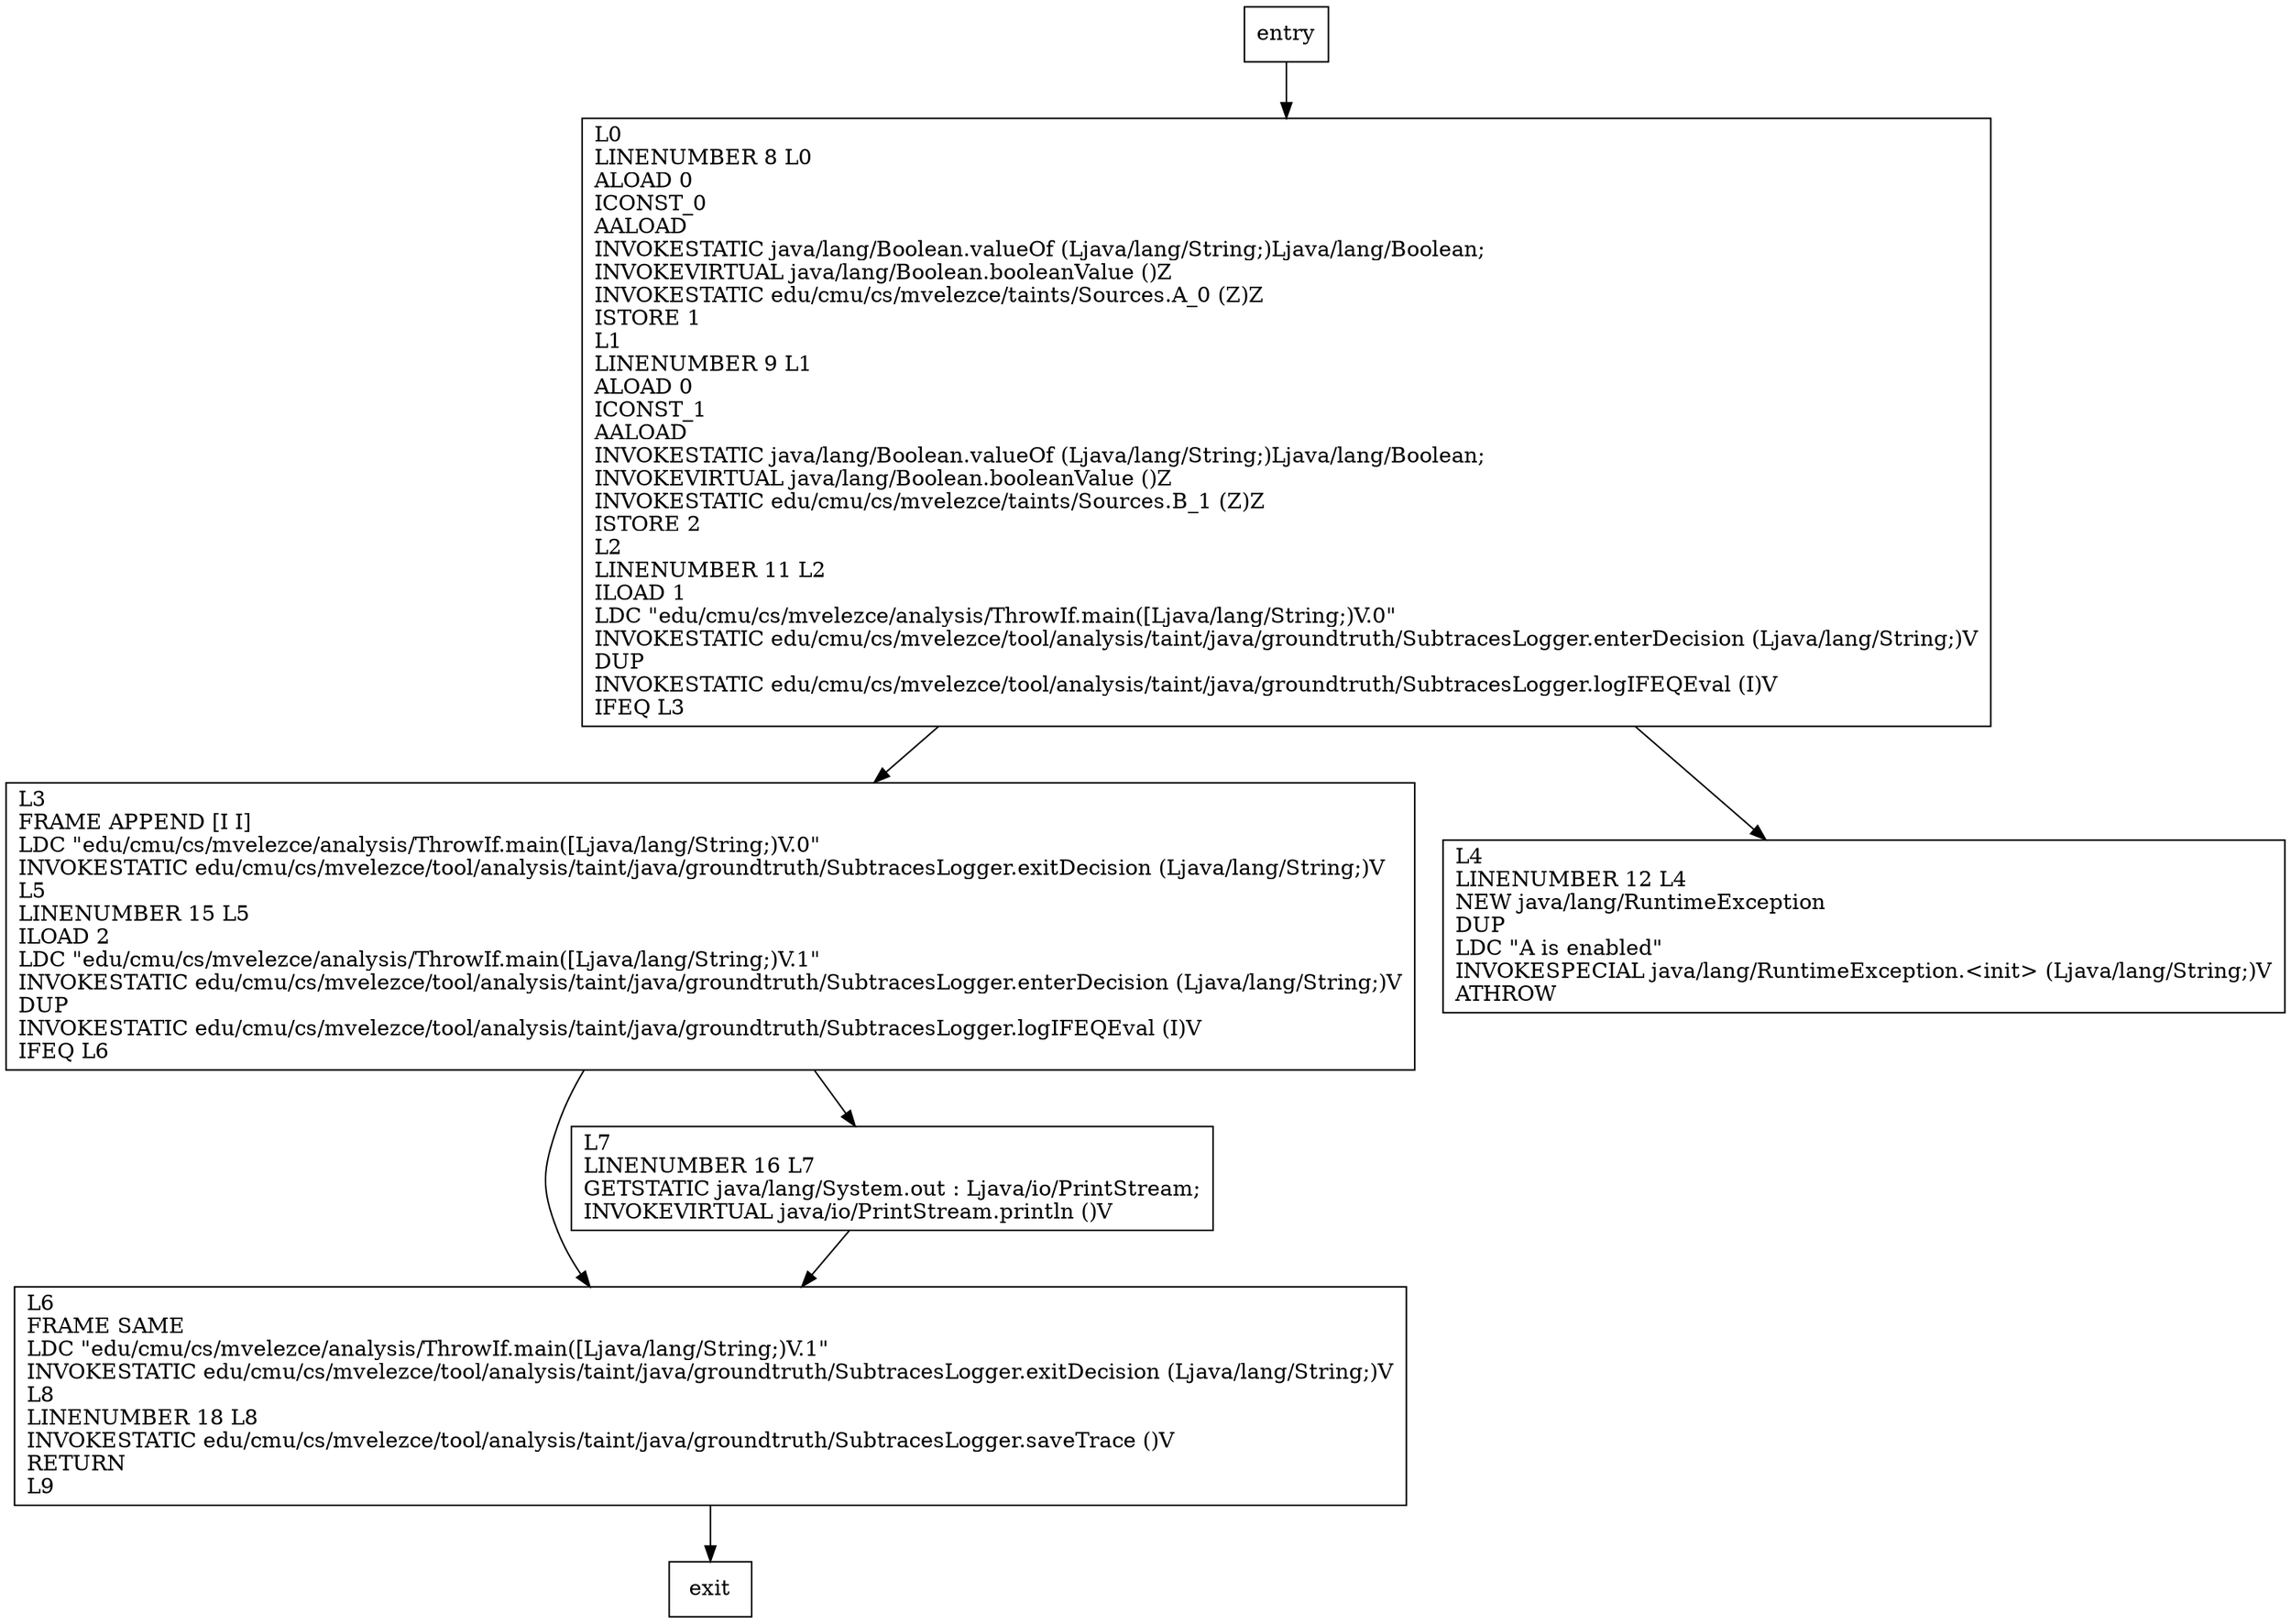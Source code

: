 digraph main {
node [shape=record];
1981418429 [label="L3\lFRAME APPEND [I I]\lLDC \"edu/cmu/cs/mvelezce/analysis/ThrowIf.main([Ljava/lang/String;)V.0\"\lINVOKESTATIC edu/cmu/cs/mvelezce/tool/analysis/taint/java/groundtruth/SubtracesLogger.exitDecision (Ljava/lang/String;)V\lL5\lLINENUMBER 15 L5\lILOAD 2\lLDC \"edu/cmu/cs/mvelezce/analysis/ThrowIf.main([Ljava/lang/String;)V.1\"\lINVOKESTATIC edu/cmu/cs/mvelezce/tool/analysis/taint/java/groundtruth/SubtracesLogger.enterDecision (Ljava/lang/String;)V\lDUP\lINVOKESTATIC edu/cmu/cs/mvelezce/tool/analysis/taint/java/groundtruth/SubtracesLogger.logIFEQEval (I)V\lIFEQ L6\l"];
1872941234 [label="L6\lFRAME SAME\lLDC \"edu/cmu/cs/mvelezce/analysis/ThrowIf.main([Ljava/lang/String;)V.1\"\lINVOKESTATIC edu/cmu/cs/mvelezce/tool/analysis/taint/java/groundtruth/SubtracesLogger.exitDecision (Ljava/lang/String;)V\lL8\lLINENUMBER 18 L8\lINVOKESTATIC edu/cmu/cs/mvelezce/tool/analysis/taint/java/groundtruth/SubtracesLogger.saveTrace ()V\lRETURN\lL9\l"];
1922662433 [label="L0\lLINENUMBER 8 L0\lALOAD 0\lICONST_0\lAALOAD\lINVOKESTATIC java/lang/Boolean.valueOf (Ljava/lang/String;)Ljava/lang/Boolean;\lINVOKEVIRTUAL java/lang/Boolean.booleanValue ()Z\lINVOKESTATIC edu/cmu/cs/mvelezce/taints/Sources.A_0 (Z)Z\lISTORE 1\lL1\lLINENUMBER 9 L1\lALOAD 0\lICONST_1\lAALOAD\lINVOKESTATIC java/lang/Boolean.valueOf (Ljava/lang/String;)Ljava/lang/Boolean;\lINVOKEVIRTUAL java/lang/Boolean.booleanValue ()Z\lINVOKESTATIC edu/cmu/cs/mvelezce/taints/Sources.B_1 (Z)Z\lISTORE 2\lL2\lLINENUMBER 11 L2\lILOAD 1\lLDC \"edu/cmu/cs/mvelezce/analysis/ThrowIf.main([Ljava/lang/String;)V.0\"\lINVOKESTATIC edu/cmu/cs/mvelezce/tool/analysis/taint/java/groundtruth/SubtracesLogger.enterDecision (Ljava/lang/String;)V\lDUP\lINVOKESTATIC edu/cmu/cs/mvelezce/tool/analysis/taint/java/groundtruth/SubtracesLogger.logIFEQEval (I)V\lIFEQ L3\l"];
2054033212 [label="L4\lLINENUMBER 12 L4\lNEW java/lang/RuntimeException\lDUP\lLDC \"A is enabled\"\lINVOKESPECIAL java/lang/RuntimeException.\<init\> (Ljava/lang/String;)V\lATHROW\l"];
1367661099 [label="L7\lLINENUMBER 16 L7\lGETSTATIC java/lang/System.out : Ljava/io/PrintStream;\lINVOKEVIRTUAL java/io/PrintStream.println ()V\l"];
entry;
exit;
entry -> 1922662433;
1981418429 -> 1872941234;
1981418429 -> 1367661099;
1872941234 -> exit;
1922662433 -> 1981418429;
1922662433 -> 2054033212;
1367661099 -> 1872941234;
}
